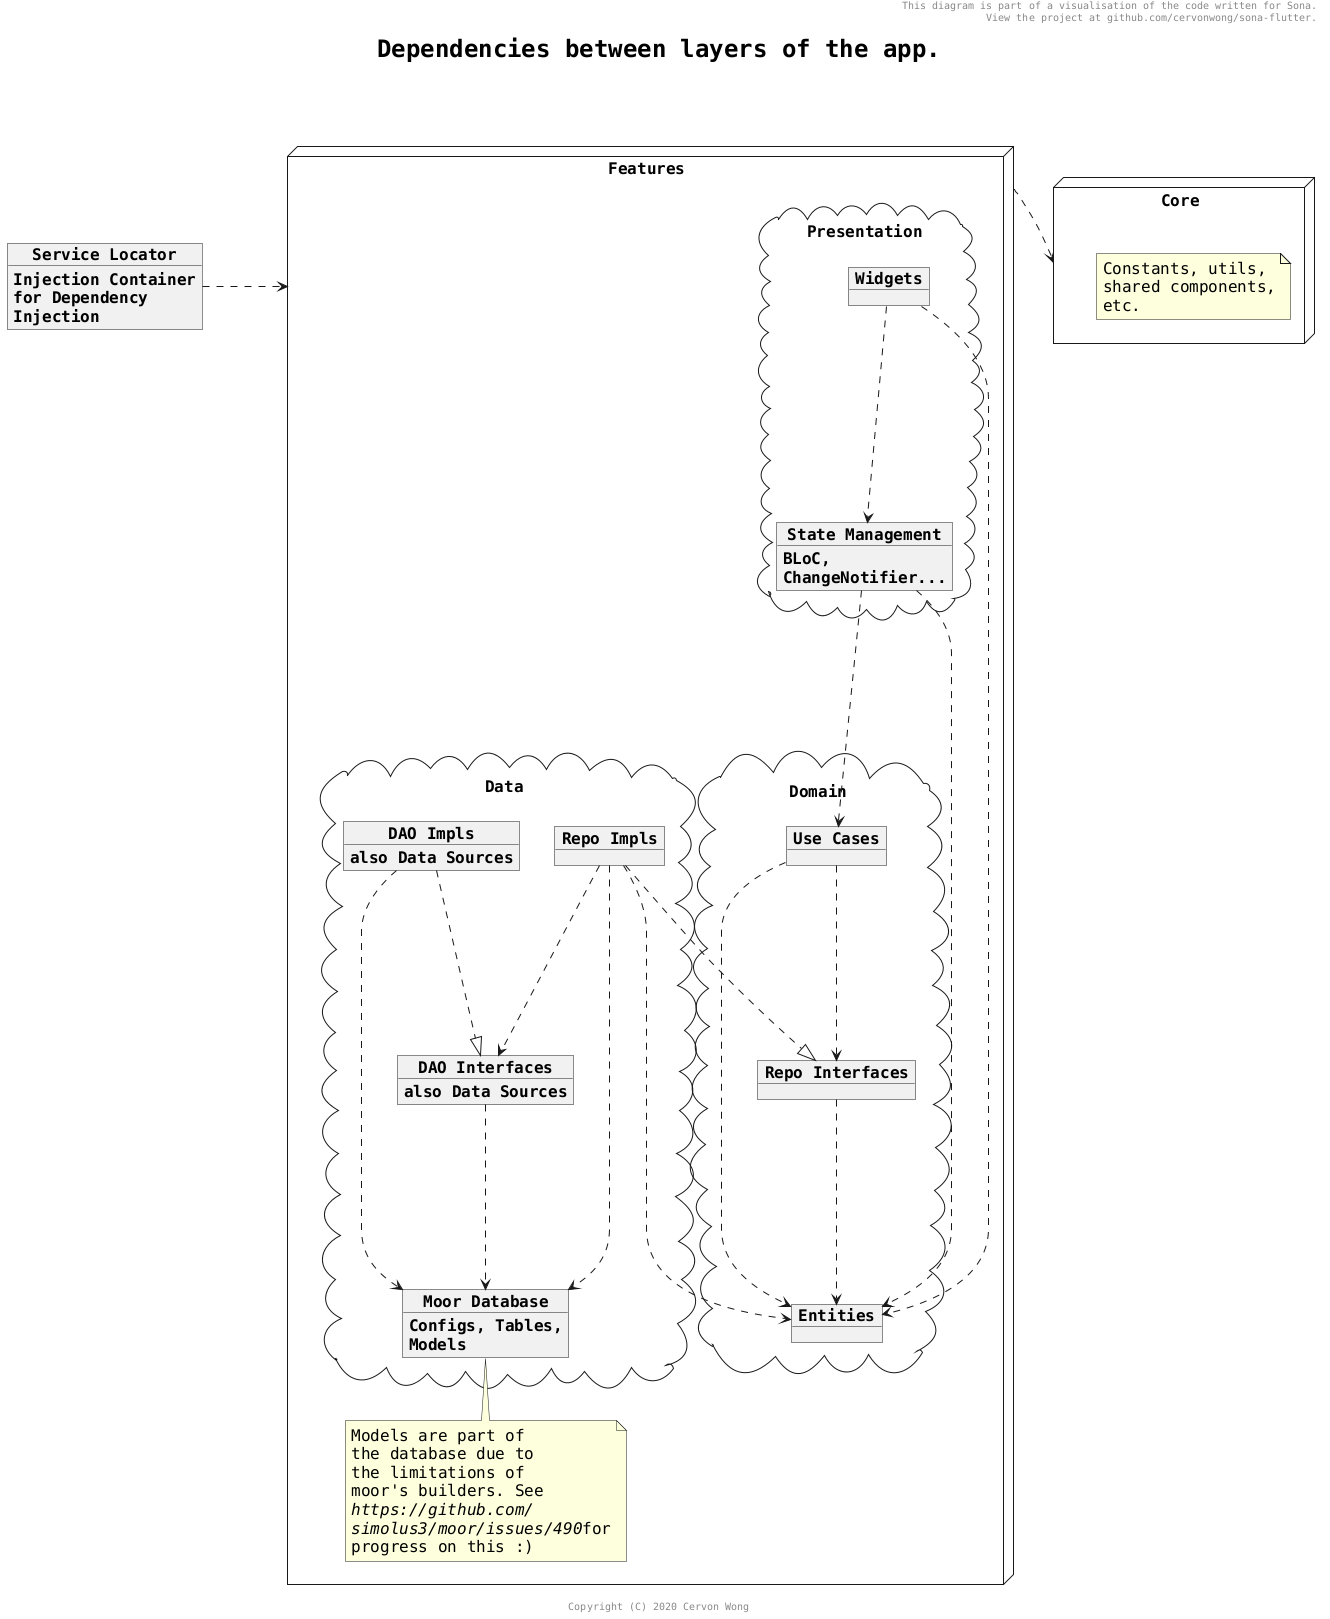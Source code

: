 @startuml

skinparam wrapWidth 200
skinparam maxMessageSize 100
skinparam defaultFontName Monospaced
skinparam defaultFontSize 16
skinparam arrowFontSize 12
skinparam objectFontStyle bold
skinparam titleFontSize 24
skinparam titleFontStyle bold
skinparam shadowing false

header This diagram is part of a visualisation of the code written for Sona.\n View the project at github.com/cervonwong/sona-flutter.
title Dependencies between layers of the app.\n
footer Copyright (C) 2020 Cervon Wong

package Features <<Node>> {
	package Presentation <<Cloud>> {
		object "Widgets" as w
		object "State Management" as s {
			BLoC, ChangeNotifier...
		}
	}
	
	package Domain <<Cloud>> {
		object "Use Cases" as u
		object "Entities" as e
		object "Repo Interfaces" as ir
	}
	
	package Data <<Cloud>> {
		object "Repo Impls" as ri
		object "DAO Impls" AS di {
			also Data Sources
		}
		object "DAO Interfaces" as id {
			also Data Sources
		}
		object "Moor Database" as db {
			Configs, Tables, Models
		}
	}

	note bottom of db
    	Models are part of the database due to the limitations of moor's builders. See <i>https://github.com/ simolus3/moor/issues/490</i>for progress on this :)
    end note
}

object "Service Locator" as sl {
	Injection Container for Dependency Injection
}

package Core <<Node>> {
	note "Constants, utils, shared components, etc." as n1
}

w  ....>  s
w  ....>  e
s  ....>  u
s  ....>  e
u  ....>  e
u  ....>  ir
ir ....>  e
ri ....|> ir
ri ....>  id
ri ....>  db
ri ....>  e
di ....>  db
di ....|> id
id ....> db

sl .> Features : \t
Features .> Core : \t

@enduml
